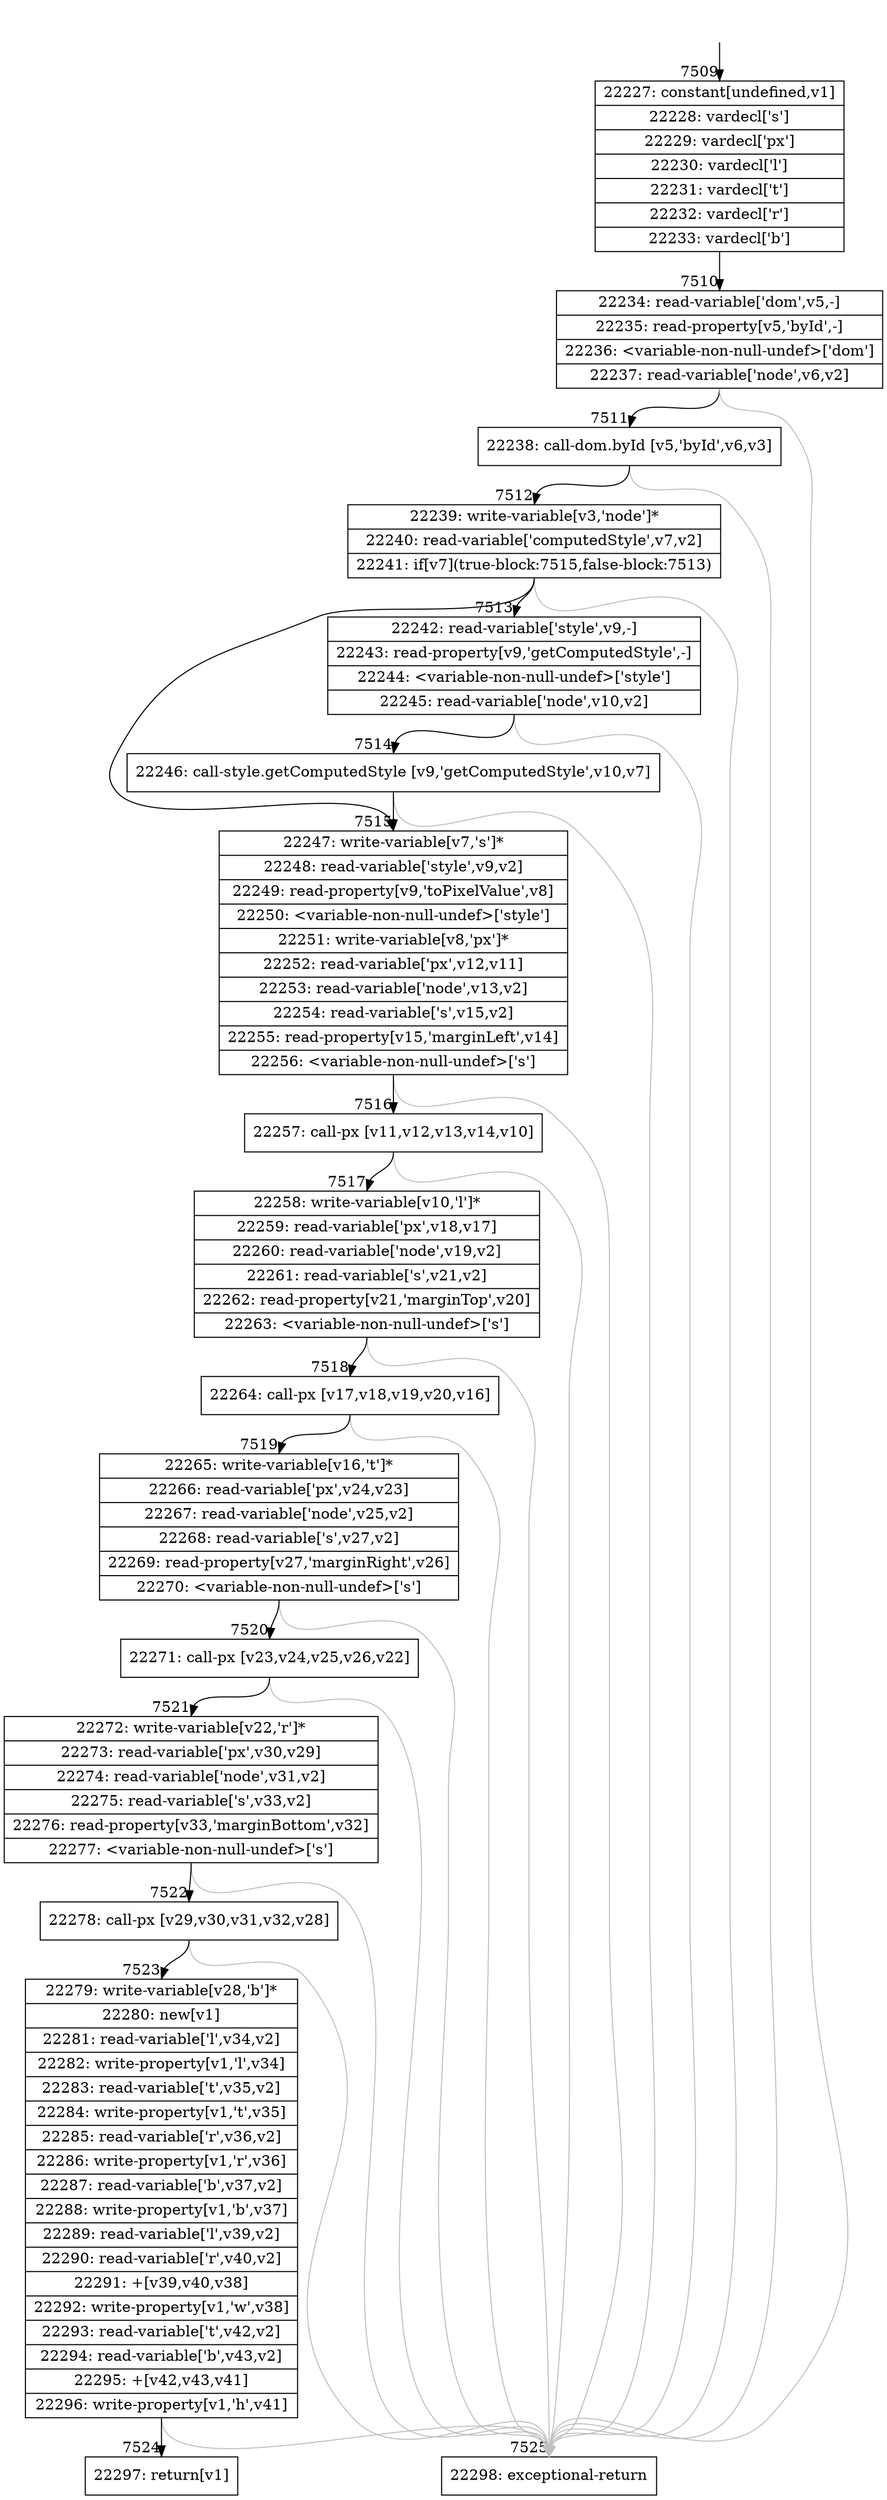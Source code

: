 digraph {
rankdir="TD"
BB_entry517[shape=none,label=""];
BB_entry517 -> BB7509 [tailport=s, headport=n, headlabel="    7509"]
BB7509 [shape=record label="{22227: constant[undefined,v1]|22228: vardecl['s']|22229: vardecl['px']|22230: vardecl['l']|22231: vardecl['t']|22232: vardecl['r']|22233: vardecl['b']}" ] 
BB7509 -> BB7510 [tailport=s, headport=n, headlabel="      7510"]
BB7510 [shape=record label="{22234: read-variable['dom',v5,-]|22235: read-property[v5,'byId',-]|22236: \<variable-non-null-undef\>['dom']|22237: read-variable['node',v6,v2]}" ] 
BB7510 -> BB7511 [tailport=s, headport=n, headlabel="      7511"]
BB7510 -> BB7525 [tailport=s, headport=n, color=gray, headlabel="      7525"]
BB7511 [shape=record label="{22238: call-dom.byId [v5,'byId',v6,v3]}" ] 
BB7511 -> BB7512 [tailport=s, headport=n, headlabel="      7512"]
BB7511 -> BB7525 [tailport=s, headport=n, color=gray]
BB7512 [shape=record label="{22239: write-variable[v3,'node']*|22240: read-variable['computedStyle',v7,v2]|22241: if[v7](true-block:7515,false-block:7513)}" ] 
BB7512 -> BB7515 [tailport=s, headport=n, headlabel="      7515"]
BB7512 -> BB7513 [tailport=s, headport=n, headlabel="      7513"]
BB7512 -> BB7525 [tailport=s, headport=n, color=gray]
BB7513 [shape=record label="{22242: read-variable['style',v9,-]|22243: read-property[v9,'getComputedStyle',-]|22244: \<variable-non-null-undef\>['style']|22245: read-variable['node',v10,v2]}" ] 
BB7513 -> BB7514 [tailport=s, headport=n, headlabel="      7514"]
BB7513 -> BB7525 [tailport=s, headport=n, color=gray]
BB7514 [shape=record label="{22246: call-style.getComputedStyle [v9,'getComputedStyle',v10,v7]}" ] 
BB7514 -> BB7515 [tailport=s, headport=n]
BB7514 -> BB7525 [tailport=s, headport=n, color=gray]
BB7515 [shape=record label="{22247: write-variable[v7,'s']*|22248: read-variable['style',v9,v2]|22249: read-property[v9,'toPixelValue',v8]|22250: \<variable-non-null-undef\>['style']|22251: write-variable[v8,'px']*|22252: read-variable['px',v12,v11]|22253: read-variable['node',v13,v2]|22254: read-variable['s',v15,v2]|22255: read-property[v15,'marginLeft',v14]|22256: \<variable-non-null-undef\>['s']}" ] 
BB7515 -> BB7516 [tailport=s, headport=n, headlabel="      7516"]
BB7515 -> BB7525 [tailport=s, headport=n, color=gray]
BB7516 [shape=record label="{22257: call-px [v11,v12,v13,v14,v10]}" ] 
BB7516 -> BB7517 [tailport=s, headport=n, headlabel="      7517"]
BB7516 -> BB7525 [tailport=s, headport=n, color=gray]
BB7517 [shape=record label="{22258: write-variable[v10,'l']*|22259: read-variable['px',v18,v17]|22260: read-variable['node',v19,v2]|22261: read-variable['s',v21,v2]|22262: read-property[v21,'marginTop',v20]|22263: \<variable-non-null-undef\>['s']}" ] 
BB7517 -> BB7518 [tailport=s, headport=n, headlabel="      7518"]
BB7517 -> BB7525 [tailport=s, headport=n, color=gray]
BB7518 [shape=record label="{22264: call-px [v17,v18,v19,v20,v16]}" ] 
BB7518 -> BB7519 [tailport=s, headport=n, headlabel="      7519"]
BB7518 -> BB7525 [tailport=s, headport=n, color=gray]
BB7519 [shape=record label="{22265: write-variable[v16,'t']*|22266: read-variable['px',v24,v23]|22267: read-variable['node',v25,v2]|22268: read-variable['s',v27,v2]|22269: read-property[v27,'marginRight',v26]|22270: \<variable-non-null-undef\>['s']}" ] 
BB7519 -> BB7520 [tailport=s, headport=n, headlabel="      7520"]
BB7519 -> BB7525 [tailport=s, headport=n, color=gray]
BB7520 [shape=record label="{22271: call-px [v23,v24,v25,v26,v22]}" ] 
BB7520 -> BB7521 [tailport=s, headport=n, headlabel="      7521"]
BB7520 -> BB7525 [tailport=s, headport=n, color=gray]
BB7521 [shape=record label="{22272: write-variable[v22,'r']*|22273: read-variable['px',v30,v29]|22274: read-variable['node',v31,v2]|22275: read-variable['s',v33,v2]|22276: read-property[v33,'marginBottom',v32]|22277: \<variable-non-null-undef\>['s']}" ] 
BB7521 -> BB7522 [tailport=s, headport=n, headlabel="      7522"]
BB7521 -> BB7525 [tailport=s, headport=n, color=gray]
BB7522 [shape=record label="{22278: call-px [v29,v30,v31,v32,v28]}" ] 
BB7522 -> BB7523 [tailport=s, headport=n, headlabel="      7523"]
BB7522 -> BB7525 [tailport=s, headport=n, color=gray]
BB7523 [shape=record label="{22279: write-variable[v28,'b']*|22280: new[v1]|22281: read-variable['l',v34,v2]|22282: write-property[v1,'l',v34]|22283: read-variable['t',v35,v2]|22284: write-property[v1,'t',v35]|22285: read-variable['r',v36,v2]|22286: write-property[v1,'r',v36]|22287: read-variable['b',v37,v2]|22288: write-property[v1,'b',v37]|22289: read-variable['l',v39,v2]|22290: read-variable['r',v40,v2]|22291: +[v39,v40,v38]|22292: write-property[v1,'w',v38]|22293: read-variable['t',v42,v2]|22294: read-variable['b',v43,v2]|22295: +[v42,v43,v41]|22296: write-property[v1,'h',v41]}" ] 
BB7523 -> BB7524 [tailport=s, headport=n, headlabel="      7524"]
BB7523 -> BB7525 [tailport=s, headport=n, color=gray]
BB7524 [shape=record label="{22297: return[v1]}" ] 
BB7525 [shape=record label="{22298: exceptional-return}" ] 
//#$~ 10528
}
